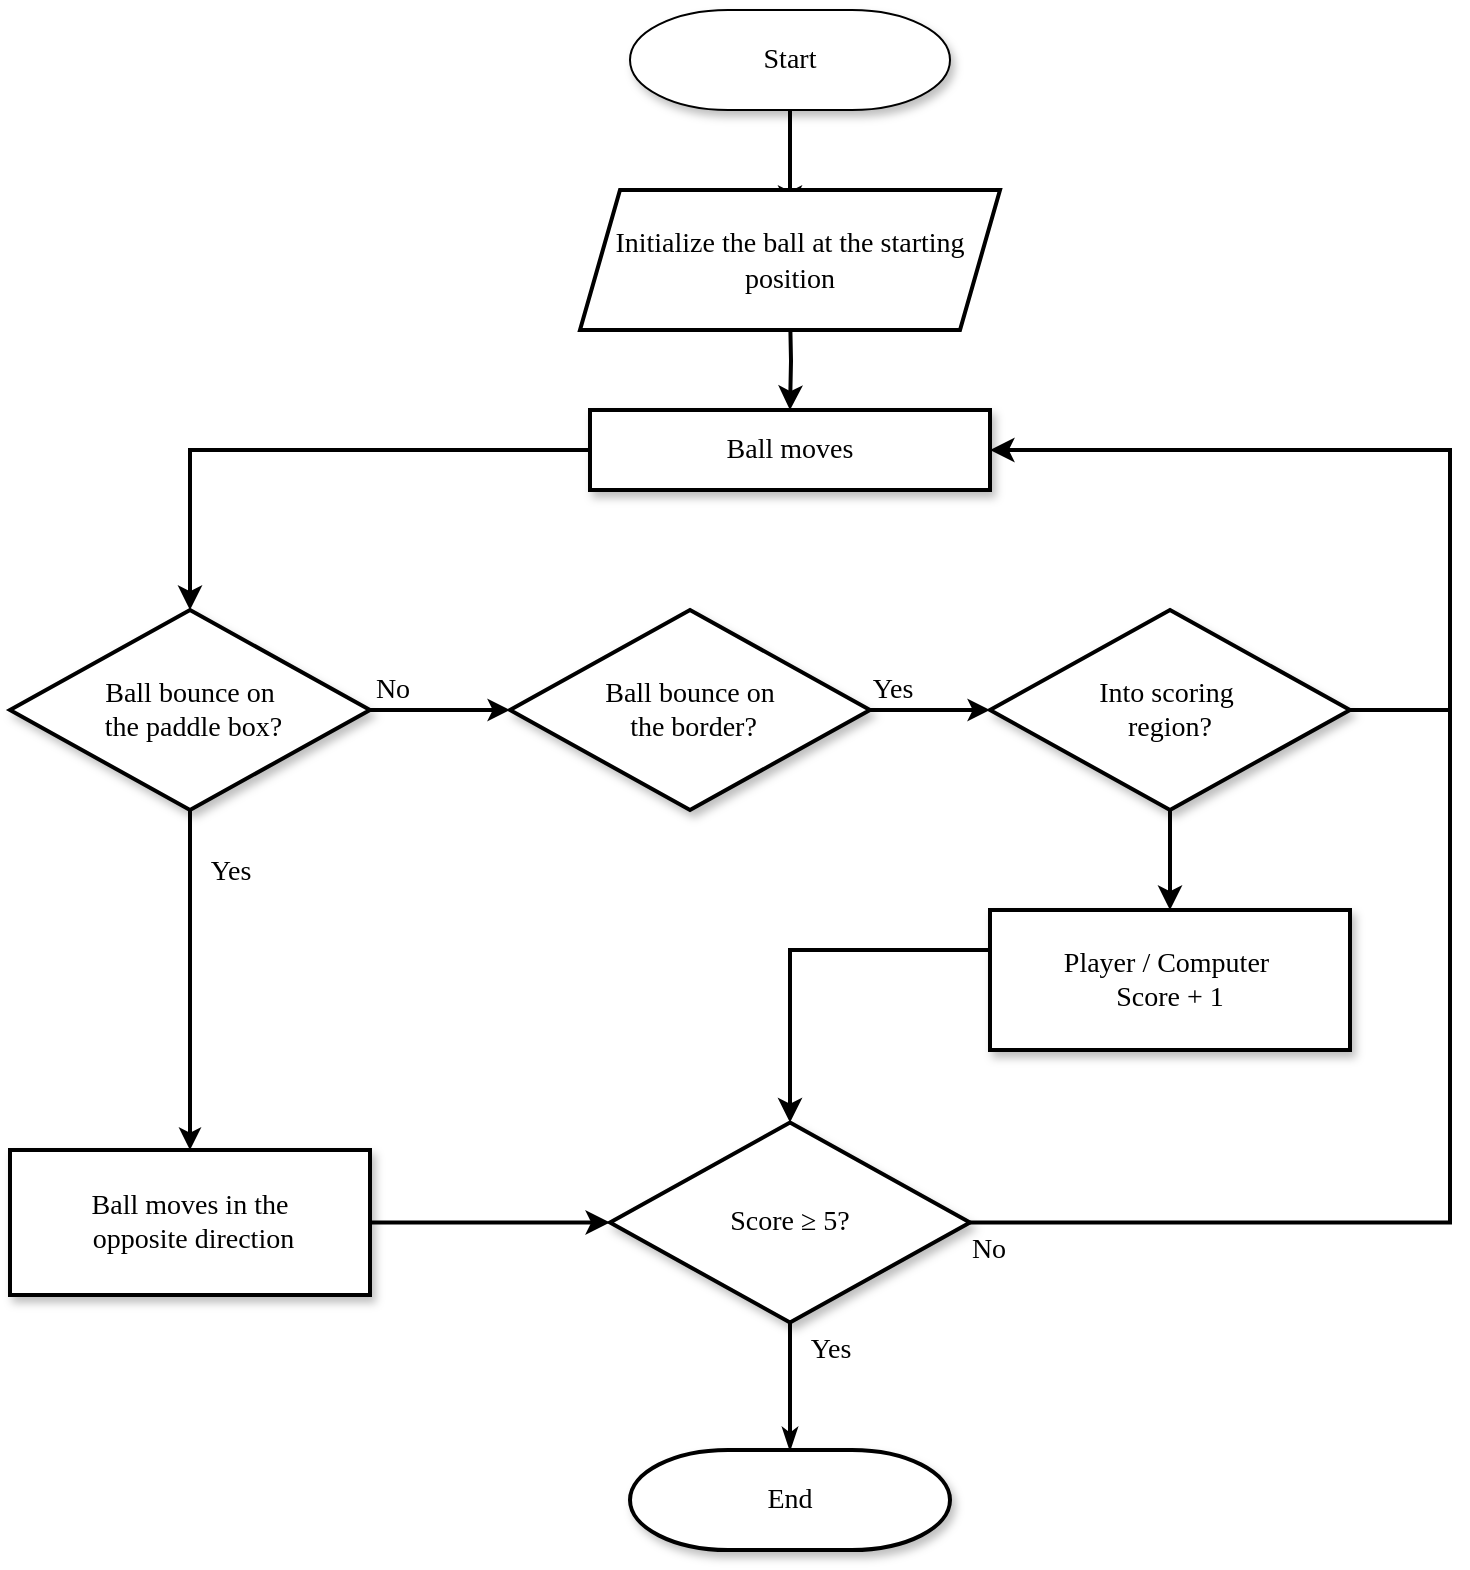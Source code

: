 <mxfile version="24.4.6" type="github">
  <diagram name="Page-1" id="edf60f1a-56cd-e834-aa8a-f176f3a09ee4">
    <mxGraphModel dx="1571" dy="727" grid="1" gridSize="10" guides="1" tooltips="1" connect="1" arrows="1" fold="1" page="1" pageScale="1" pageWidth="1100" pageHeight="850" background="#ffffff" math="0" shadow="0">
      <root>
        <mxCell id="0" />
        <mxCell id="1" parent="0" />
        <mxCell id="Ujwc78g9HvCCPEreFljb-10" value="" style="edgeStyle=orthogonalEdgeStyle;rounded=0;orthogonalLoop=1;jettySize=auto;html=1;fontSize=14;strokeWidth=2;" edge="1" parent="1" target="Ujwc78g9HvCCPEreFljb-8">
          <mxGeometry relative="1" as="geometry">
            <mxPoint x="560" y="160" as="sourcePoint" />
          </mxGeometry>
        </mxCell>
        <mxCell id="60e70716793133e9-35" value="Yes" style="edgeStyle=orthogonalEdgeStyle;rounded=0;html=1;labelBackgroundColor=none;startSize=5;endArrow=classicThin;endFill=1;endSize=5;jettySize=auto;orthogonalLoop=1;strokeWidth=2;fontFamily=Verdana;fontSize=14;entryX=0.5;entryY=0;entryDx=0;entryDy=0;entryPerimeter=0;exitX=0.5;exitY=1;exitDx=0;exitDy=0;" parent="1" source="Ujwc78g9HvCCPEreFljb-14" target="Ujwc78g9HvCCPEreFljb-19" edge="1">
          <mxGeometry x="-0.569" y="20" relative="1" as="geometry">
            <mxPoint x="542.0" y="570" as="targetPoint" />
            <Array as="points" />
            <mxPoint as="offset" />
            <mxPoint x="542.0" y="530" as="sourcePoint" />
          </mxGeometry>
        </mxCell>
        <mxCell id="60e70716793133e9-7" value="&lt;span style=&quot;background-color: initial; font-size: 14px;&quot;&gt;Ball bounce on&lt;/span&gt;&lt;div style=&quot;font-size: 14px;&quot;&gt;&lt;span style=&quot;background-color: initial; font-size: 14px;&quot;&gt;&amp;nbsp;the&amp;nbsp;&lt;/span&gt;&lt;span style=&quot;background-color: initial; font-size: 14px;&quot;&gt;paddle box?&lt;/span&gt;&lt;/div&gt;" style="rhombus;whiteSpace=wrap;html=1;rounded=0;shadow=1;labelBackgroundColor=none;strokeWidth=2;fontFamily=Verdana;fontSize=14;align=center;" parent="1" vertex="1">
          <mxGeometry x="170" y="310" width="180" height="100" as="geometry" />
        </mxCell>
        <mxCell id="Ujwc78g9HvCCPEreFljb-85" value="" style="edgeStyle=none;rounded=0;orthogonalLoop=1;jettySize=auto;html=1;fontSize=14;strokeWidth=2;" edge="1" parent="1" source="60e70716793133e9-10" target="Ujwc78g9HvCCPEreFljb-14">
          <mxGeometry relative="1" as="geometry" />
        </mxCell>
        <mxCell id="60e70716793133e9-10" value="Ball moves in the&lt;div style=&quot;font-size: 14px;&quot;&gt;&amp;nbsp;opposite direction&lt;/div&gt;" style="whiteSpace=wrap;html=1;rounded=0;shadow=1;labelBackgroundColor=none;strokeWidth=2;fontFamily=Verdana;fontSize=14;align=center;" parent="1" vertex="1">
          <mxGeometry x="170" y="580" width="180" height="72.5" as="geometry" />
        </mxCell>
        <mxCell id="Ujwc78g9HvCCPEreFljb-21" value="" style="edgeStyle=orthogonalEdgeStyle;rounded=0;orthogonalLoop=1;jettySize=auto;html=1;endArrow=classic;endFill=1;exitX=0;exitY=0.5;exitDx=0;exitDy=0;entryX=0.5;entryY=0;entryDx=0;entryDy=0;fontSize=14;strokeWidth=2;" edge="1" parent="1" source="60e70716793133e9-12" target="Ujwc78g9HvCCPEreFljb-14">
          <mxGeometry relative="1" as="geometry">
            <mxPoint x="610" y="404" as="sourcePoint" />
            <mxPoint x="550" y="474" as="targetPoint" />
            <Array as="points">
              <mxPoint x="677" y="480" />
              <mxPoint x="560" y="480" />
            </Array>
          </mxGeometry>
        </mxCell>
        <mxCell id="60e70716793133e9-12" value="Player / Computer&amp;nbsp;&lt;div style=&quot;font-size: 14px;&quot;&gt;Score + 1&lt;/div&gt;" style="whiteSpace=wrap;html=1;rounded=0;shadow=1;labelBackgroundColor=none;strokeWidth=2;fontFamily=Verdana;fontSize=14;align=center;spacing=6;" parent="1" vertex="1">
          <mxGeometry x="660" y="460" width="180" height="70" as="geometry" />
        </mxCell>
        <mxCell id="Ujwc78g9HvCCPEreFljb-6" value="" style="edgeStyle=orthogonalEdgeStyle;rounded=0;orthogonalLoop=1;jettySize=auto;html=1;fontSize=14;strokeWidth=2;" edge="1" parent="1" source="Ujwc78g9HvCCPEreFljb-1">
          <mxGeometry relative="1" as="geometry">
            <mxPoint x="560" y="110" as="targetPoint" />
          </mxGeometry>
        </mxCell>
        <mxCell id="Ujwc78g9HvCCPEreFljb-1" value="Start" style="strokeWidth=1;html=1;shape=mxgraph.flowchart.terminator;whiteSpace=wrap;rounded=0;shadow=1;labelBackgroundColor=none;fontFamily=Verdana;fontSize=14;align=center;" vertex="1" parent="1">
          <mxGeometry x="480" y="10" width="160" height="50" as="geometry" />
        </mxCell>
        <mxCell id="Ujwc78g9HvCCPEreFljb-11" value="" style="edgeStyle=orthogonalEdgeStyle;rounded=0;orthogonalLoop=1;jettySize=auto;html=1;entryX=0.5;entryY=0;entryDx=0;entryDy=0;exitX=0;exitY=0.5;exitDx=0;exitDy=0;fontSize=14;strokeWidth=2;" edge="1" parent="1" source="Ujwc78g9HvCCPEreFljb-8" target="60e70716793133e9-7">
          <mxGeometry relative="1" as="geometry">
            <mxPoint x="500" y="190" as="sourcePoint" />
            <mxPoint x="380" y="250" as="targetPoint" />
            <Array as="points">
              <mxPoint x="260" y="230" />
            </Array>
          </mxGeometry>
        </mxCell>
        <mxCell id="Ujwc78g9HvCCPEreFljb-8" value="Ball moves" style="whiteSpace=wrap;html=1;rounded=0;shadow=1;labelBackgroundColor=none;strokeWidth=2;fontFamily=Verdana;fontSize=14;align=center;spacing=6;" vertex="1" parent="1">
          <mxGeometry x="460" y="210" width="200" height="40" as="geometry" />
        </mxCell>
        <mxCell id="Ujwc78g9HvCCPEreFljb-14" value="Score&amp;nbsp;≥ 5?" style="rhombus;whiteSpace=wrap;html=1;rounded=0;shadow=1;labelBackgroundColor=none;strokeWidth=2;fontFamily=Verdana;fontSize=14;align=center;" vertex="1" parent="1">
          <mxGeometry x="470" y="566.25" width="180" height="100" as="geometry" />
        </mxCell>
        <mxCell id="Ujwc78g9HvCCPEreFljb-18" value="" style="edgeStyle=orthogonalEdgeStyle;rounded=0;orthogonalLoop=1;jettySize=auto;html=1;fontSize=14;strokeWidth=2;" edge="1" parent="1" source="Ujwc78g9HvCCPEreFljb-16" target="60e70716793133e9-12">
          <mxGeometry relative="1" as="geometry" />
        </mxCell>
        <mxCell id="Ujwc78g9HvCCPEreFljb-34" style="edgeStyle=orthogonalEdgeStyle;rounded=0;orthogonalLoop=1;jettySize=auto;html=1;endArrow=classic;endFill=1;entryX=1;entryY=0.5;entryDx=0;entryDy=0;exitX=1;exitY=0.5;exitDx=0;exitDy=0;fontSize=14;strokeWidth=2;" edge="1" parent="1" source="Ujwc78g9HvCCPEreFljb-16" target="Ujwc78g9HvCCPEreFljb-8">
          <mxGeometry relative="1" as="geometry">
            <mxPoint x="690" y="226" as="targetPoint" />
            <mxPoint x="770" y="330" as="sourcePoint" />
            <Array as="points">
              <mxPoint x="890" y="360" />
              <mxPoint x="890" y="230" />
            </Array>
          </mxGeometry>
        </mxCell>
        <mxCell id="Ujwc78g9HvCCPEreFljb-16" value="Into scoring&amp;nbsp;&lt;div style=&quot;font-size: 14px;&quot;&gt;region?&lt;/div&gt;" style="rhombus;whiteSpace=wrap;html=1;rounded=0;shadow=1;labelBackgroundColor=none;strokeWidth=2;fontFamily=Verdana;fontSize=14;align=center;" vertex="1" parent="1">
          <mxGeometry x="660" y="310" width="180" height="100" as="geometry" />
        </mxCell>
        <mxCell id="Ujwc78g9HvCCPEreFljb-19" value="End" style="strokeWidth=2;html=1;shape=mxgraph.flowchart.terminator;whiteSpace=wrap;rounded=0;shadow=1;labelBackgroundColor=none;fontFamily=Verdana;fontSize=14;align=center;" vertex="1" parent="1">
          <mxGeometry x="480" y="730" width="160" height="50" as="geometry" />
        </mxCell>
        <mxCell id="Ujwc78g9HvCCPEreFljb-69" value="No" style="edgeStyle=orthogonalEdgeStyle;rounded=0;html=1;labelBackgroundColor=none;startSize=5;endArrow=none;endFill=0;endSize=5;jettySize=auto;orthogonalLoop=1;strokeWidth=2;fontFamily=Verdana;fontSize=14;exitX=1;exitY=0.5;exitDx=0;exitDy=0;" edge="1" parent="1" source="Ujwc78g9HvCCPEreFljb-14">
          <mxGeometry x="-0.964" y="-14" relative="1" as="geometry">
            <mxPoint x="890" y="300" as="targetPoint" />
            <Array as="points">
              <mxPoint x="890" y="546" />
              <mxPoint x="890" y="290" />
            </Array>
            <mxPoint x="-1" as="offset" />
            <mxPoint x="560" y="520" as="sourcePoint" />
          </mxGeometry>
        </mxCell>
        <mxCell id="Ujwc78g9HvCCPEreFljb-70" value="Yes" style="edgeStyle=orthogonalEdgeStyle;rounded=0;html=1;labelBackgroundColor=none;startSize=5;endArrow=classic;endFill=1;endSize=5;jettySize=auto;orthogonalLoop=1;strokeWidth=2;fontFamily=Verdana;fontSize=14;entryX=0.5;entryY=0;entryDx=0;entryDy=0;exitX=0.5;exitY=1;exitDx=0;exitDy=0;" edge="1" parent="1" source="60e70716793133e9-7" target="60e70716793133e9-10">
          <mxGeometry x="-0.647" y="20" relative="1" as="geometry">
            <mxPoint x="542.28" y="380" as="targetPoint" />
            <Array as="points" />
            <mxPoint y="1" as="offset" />
            <mxPoint x="542.28" y="330" as="sourcePoint" />
          </mxGeometry>
        </mxCell>
        <mxCell id="Ujwc78g9HvCCPEreFljb-71" value="No" style="edgeStyle=orthogonalEdgeStyle;rounded=0;html=1;labelBackgroundColor=none;startSize=5;endArrow=classic;endFill=1;endSize=5;jettySize=auto;orthogonalLoop=1;strokeWidth=2;fontFamily=Verdana;fontSize=14;entryX=0;entryY=0.5;entryDx=0;entryDy=0;exitX=1;exitY=0.5;exitDx=0;exitDy=0;" edge="1" parent="1" source="60e70716793133e9-7" target="Ujwc78g9HvCCPEreFljb-78">
          <mxGeometry x="-0.714" y="10" relative="1" as="geometry">
            <mxPoint x="475" y="295" as="targetPoint" />
            <Array as="points" />
            <mxPoint x="1" as="offset" />
            <mxPoint x="430" y="295" as="sourcePoint" />
          </mxGeometry>
        </mxCell>
        <mxCell id="Ujwc78g9HvCCPEreFljb-73" style="edgeStyle=none;rounded=0;orthogonalLoop=1;jettySize=auto;html=1;exitX=0.5;exitY=1;exitDx=0;exitDy=0;exitPerimeter=0;fontSize=14;strokeWidth=2;" edge="1" parent="1" source="Ujwc78g9HvCCPEreFljb-19" target="Ujwc78g9HvCCPEreFljb-19">
          <mxGeometry relative="1" as="geometry" />
        </mxCell>
        <mxCell id="Ujwc78g9HvCCPEreFljb-78" value="Ball bounce on&lt;div style=&quot;font-size: 14px;&quot;&gt;&amp;nbsp;the border?&lt;/div&gt;" style="rhombus;whiteSpace=wrap;html=1;rounded=0;shadow=1;labelBackgroundColor=none;strokeWidth=2;fontFamily=Verdana;fontSize=14;align=center;" vertex="1" parent="1">
          <mxGeometry x="420" y="310" width="180" height="100" as="geometry" />
        </mxCell>
        <mxCell id="Ujwc78g9HvCCPEreFljb-81" value="Yes" style="edgeStyle=orthogonalEdgeStyle;rounded=0;html=1;labelBackgroundColor=none;startSize=5;endArrow=classic;endFill=1;endSize=5;jettySize=auto;orthogonalLoop=1;strokeWidth=2;fontFamily=Verdana;fontSize=14;entryX=0;entryY=0.5;entryDx=0;entryDy=0;exitX=1;exitY=0.5;exitDx=0;exitDy=0;" edge="1" parent="1" source="Ujwc78g9HvCCPEreFljb-78" target="Ujwc78g9HvCCPEreFljb-16">
          <mxGeometry x="-0.667" y="10" relative="1" as="geometry">
            <mxPoint x="645" y="294.79" as="targetPoint" />
            <Array as="points" />
            <mxPoint x="1" as="offset" />
            <mxPoint x="600" y="294.79" as="sourcePoint" />
          </mxGeometry>
        </mxCell>
        <mxCell id="Ujwc78g9HvCCPEreFljb-86" value="&lt;span style=&quot;font-family: Verdana; font-size: 14px;&quot;&gt;Initialize the ball at the starting position&lt;/span&gt;" style="shape=parallelogram;perimeter=parallelogramPerimeter;whiteSpace=wrap;html=1;fixedSize=1;fontSize=14;strokeWidth=2;" vertex="1" parent="1">
          <mxGeometry x="455" y="100" width="210" height="70" as="geometry" />
        </mxCell>
      </root>
    </mxGraphModel>
  </diagram>
</mxfile>
